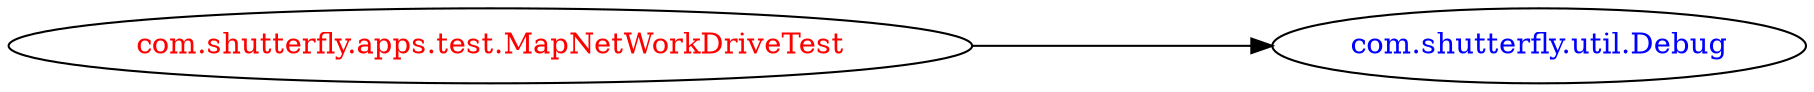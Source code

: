 digraph dependencyGraph {
 concentrate=true;
 ranksep="2.0";
 rankdir="LR"; 
 splines="ortho";
"com.shutterfly.apps.test.MapNetWorkDriveTest" [fontcolor="red"];
"com.shutterfly.util.Debug" [ fontcolor="blue" ];
"com.shutterfly.apps.test.MapNetWorkDriveTest"->"com.shutterfly.util.Debug";
}
